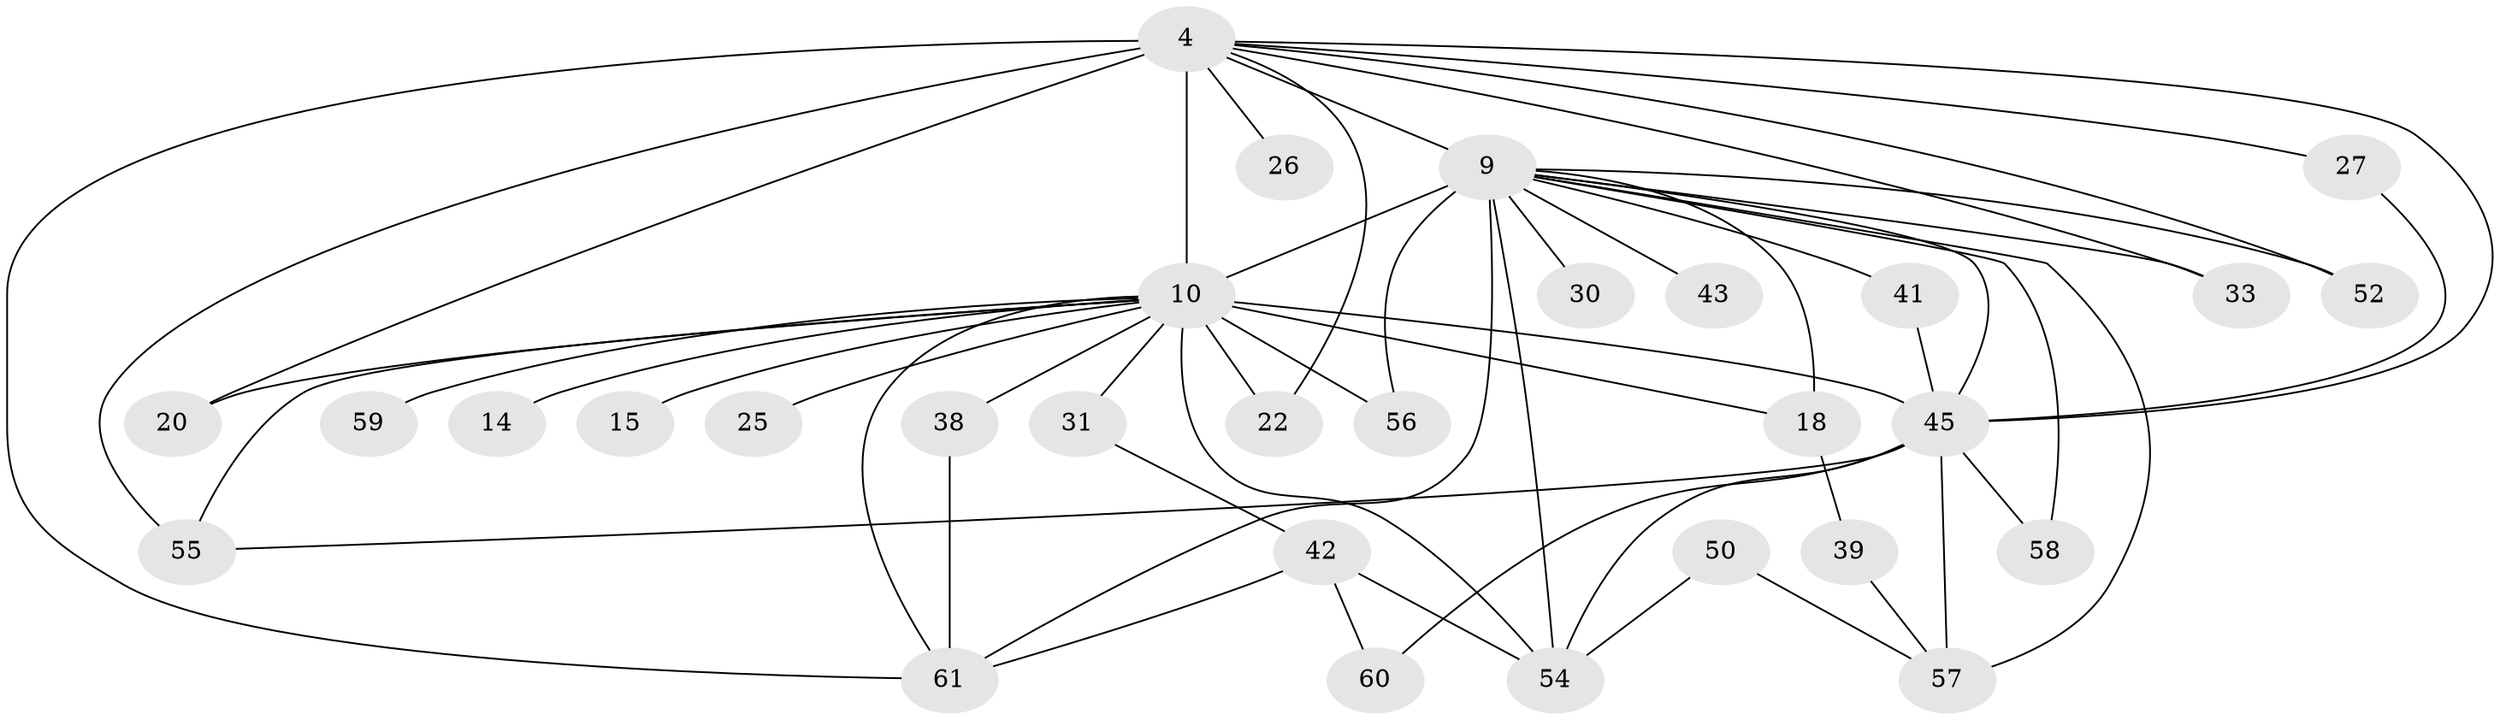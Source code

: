 // original degree distribution, {20: 0.01639344262295082, 16: 0.01639344262295082, 15: 0.04918032786885246, 14: 0.03278688524590164, 17: 0.01639344262295082, 18: 0.01639344262295082, 13: 0.01639344262295082, 4: 0.11475409836065574, 3: 0.19672131147540983, 2: 0.4918032786885246, 6: 0.01639344262295082, 7: 0.01639344262295082}
// Generated by graph-tools (version 1.1) at 2025/46/03/09/25 04:46:31]
// undirected, 30 vertices, 54 edges
graph export_dot {
graph [start="1"]
  node [color=gray90,style=filled];
  4 [super="+2"];
  9 [super="+1"];
  10 [super="+8+7"];
  14;
  15;
  18 [super="+13"];
  20;
  22;
  25;
  26;
  27;
  30;
  31 [super="+16"];
  33;
  38 [super="+32"];
  39;
  41;
  42 [super="+35"];
  43;
  45 [super="+17+12+6"];
  50;
  52 [super="+49"];
  54 [super="+36+44+37+47"];
  55 [super="+29+40"];
  56 [super="+46"];
  57 [super="+51+28"];
  58;
  59;
  60;
  61 [super="+53+21+48"];
  4 -- 9 [weight=4];
  4 -- 10 [weight=8];
  4 -- 26 [weight=2];
  4 -- 27;
  4 -- 33;
  4 -- 20;
  4 -- 22;
  4 -- 55 [weight=3];
  4 -- 61 [weight=3];
  4 -- 52;
  4 -- 45 [weight=4];
  9 -- 10 [weight=8];
  9 -- 18 [weight=2];
  9 -- 30 [weight=2];
  9 -- 41;
  9 -- 58;
  9 -- 33;
  9 -- 43;
  9 -- 52 [weight=2];
  9 -- 56 [weight=2];
  9 -- 45 [weight=5];
  9 -- 57 [weight=2];
  9 -- 61 [weight=2];
  9 -- 54 [weight=2];
  10 -- 20;
  10 -- 25 [weight=2];
  10 -- 38 [weight=2];
  10 -- 15 [weight=2];
  10 -- 59 [weight=2];
  10 -- 31 [weight=3];
  10 -- 18;
  10 -- 56;
  10 -- 14 [weight=2];
  10 -- 22;
  10 -- 45 [weight=10];
  10 -- 54;
  10 -- 55;
  10 -- 61;
  18 -- 39;
  27 -- 45;
  31 -- 42;
  38 -- 61;
  39 -- 57;
  41 -- 45;
  42 -- 60;
  42 -- 61 [weight=2];
  42 -- 54;
  45 -- 54 [weight=2];
  45 -- 55 [weight=2];
  45 -- 58;
  45 -- 60;
  45 -- 57 [weight=4];
  50 -- 54;
  50 -- 57;
}
